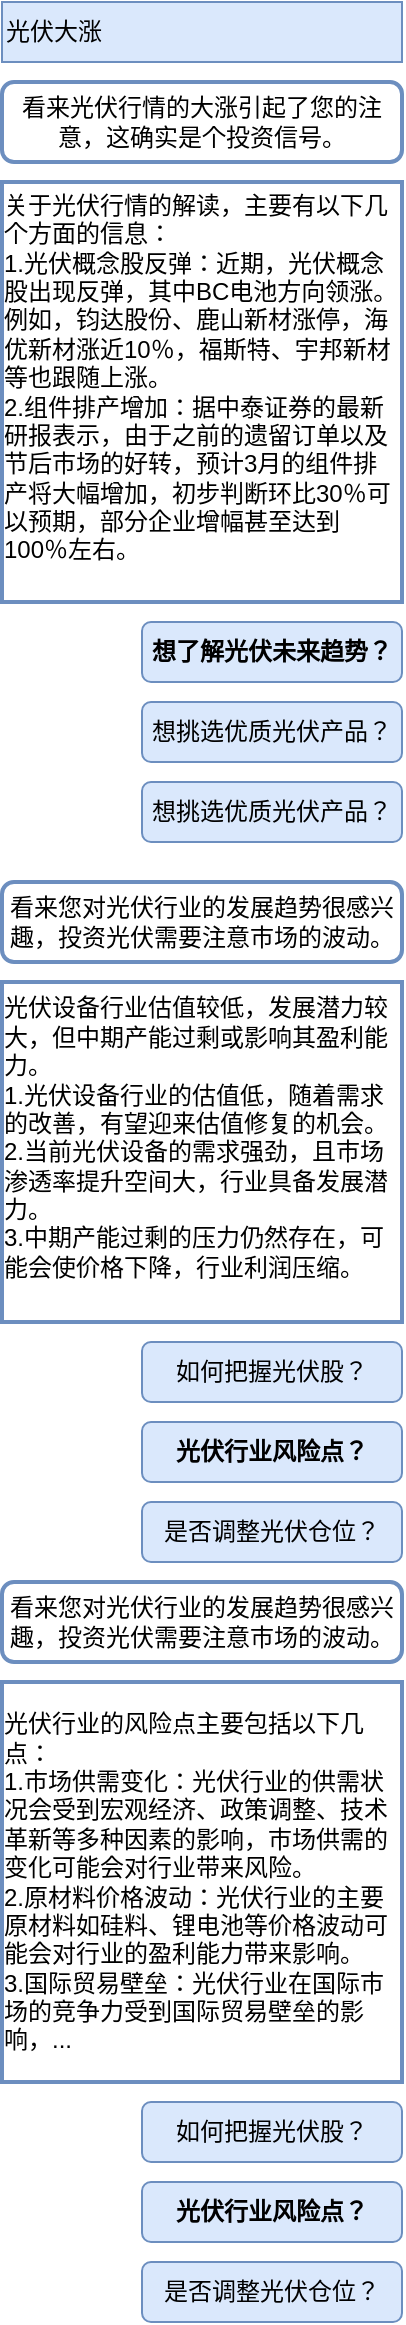 <mxfile version="23.1.5" type="github">
  <diagram name="第 1 页" id="EtUGMnVDYJDm20vKxgLq">
    <mxGraphModel dx="1434" dy="820" grid="1" gridSize="10" guides="1" tooltips="1" connect="1" arrows="1" fold="1" page="1" pageScale="1" pageWidth="1200" pageHeight="500" math="0" shadow="0">
      <root>
        <mxCell id="0" />
        <mxCell id="1" parent="0" />
        <mxCell id="tnhg12BTTxNdXiN9A4QB-3" value="光伏大涨" style="rounded=0;whiteSpace=wrap;html=1;align=left;fillColor=#dae8fc;strokeColor=#6c8ebf;" vertex="1" parent="1">
          <mxGeometry x="60" y="30" width="200" height="30" as="geometry" />
        </mxCell>
        <mxCell id="tnhg12BTTxNdXiN9A4QB-5" value="&lt;div style=&quot;text-align: left;&quot;&gt;关于光伏行情的解读，主要有以下几个方面的信息：&lt;/div&gt;&lt;div style=&quot;text-align: left;&quot;&gt;1.光伏概念股反弹：近期，光伏概念股出现反弹，其中BC电池方向领涨。例如，钧达股份、鹿山新材涨停，海优新材涨近10％，福斯特、宇邦新材等也跟随上涨。&lt;/div&gt;&lt;div style=&quot;text-align: left;&quot;&gt;2.组件排产增加：据中泰证券的最新研报表示，由于之前的遗留订单以及节后市场的好转，预计3月的组件排产将大幅增加，初步判断环比30％可以预期，部分企业增幅甚至达到100％左右。&lt;/div&gt;&lt;div&gt;&lt;br&gt;&lt;/div&gt;" style="rounded=0;whiteSpace=wrap;html=1;fillColor=none;strokeColor=#6c8ebf;strokeWidth=2;" vertex="1" parent="1">
          <mxGeometry x="60" y="120" width="200" height="210" as="geometry" />
        </mxCell>
        <mxCell id="tnhg12BTTxNdXiN9A4QB-6" value="&lt;div class=&quot;lake-content&quot;&gt;&lt;strong&gt;想了解光伏未来趋势？&lt;/strong&gt;&lt;/div&gt;" style="rounded=1;whiteSpace=wrap;html=1;fillColor=#dae8fc;strokeColor=#6c8ebf;" vertex="1" parent="1">
          <mxGeometry x="130" y="340" width="130" height="30" as="geometry" />
        </mxCell>
        <mxCell id="tnhg12BTTxNdXiN9A4QB-7" value="&lt;div class=&quot;lake-content&quot;&gt;&lt;div class=&quot;lake-content&quot;&gt;想挑选优质光伏产品？&lt;/div&gt;&lt;/div&gt;" style="rounded=1;whiteSpace=wrap;html=1;fillColor=#dae8fc;strokeColor=#6c8ebf;" vertex="1" parent="1">
          <mxGeometry x="130" y="380" width="130" height="30" as="geometry" />
        </mxCell>
        <mxCell id="tnhg12BTTxNdXiN9A4QB-8" value="&lt;div class=&quot;lake-content&quot;&gt;&lt;div class=&quot;lake-content&quot;&gt;想挑选优质光伏产品？&lt;/div&gt;&lt;/div&gt;" style="rounded=1;whiteSpace=wrap;html=1;fillColor=#dae8fc;strokeColor=#6c8ebf;" vertex="1" parent="1">
          <mxGeometry x="130" y="420" width="130" height="30" as="geometry" />
        </mxCell>
        <mxCell id="tnhg12BTTxNdXiN9A4QB-9" value="&lt;div style=&quot;text-align: left;&quot;&gt;&lt;div&gt;光伏设备行业估值较低，发展潜力较大，但中期产能过剩或影响其盈利能力。&lt;/div&gt;&lt;div&gt;1.光伏设备行业的估值低，随着需求的改善，有望迎来估值修复的机会。&lt;/div&gt;&lt;div&gt;2.当前光伏设备的需求强劲，且市场渗透率提升空间大，行业具备发展潜力。&lt;/div&gt;&lt;div&gt;3.中期产能过剩的压力仍然存在，可能会使价格下降，行业利润压缩。&lt;/div&gt;&lt;/div&gt;&lt;div&gt;&lt;br&gt;&lt;/div&gt;" style="rounded=0;whiteSpace=wrap;html=1;fillColor=none;strokeColor=#6c8ebf;strokeWidth=2;" vertex="1" parent="1">
          <mxGeometry x="60" y="520" width="200" height="170" as="geometry" />
        </mxCell>
        <mxCell id="tnhg12BTTxNdXiN9A4QB-10" value="&lt;div class=&quot;lake-content&quot;&gt;&lt;div class=&quot;lake-content&quot;&gt;如何把握光伏股？&lt;/div&gt;&lt;/div&gt;" style="rounded=1;whiteSpace=wrap;html=1;fillColor=#dae8fc;strokeColor=#6c8ebf;" vertex="1" parent="1">
          <mxGeometry x="130" y="700" width="130" height="30" as="geometry" />
        </mxCell>
        <mxCell id="tnhg12BTTxNdXiN9A4QB-11" value="&lt;div class=&quot;lake-content&quot;&gt;&lt;div class=&quot;lake-content&quot;&gt;&lt;div class=&quot;lake-content&quot;&gt;&lt;strong&gt;光伏行业风险点？&lt;/strong&gt;&lt;/div&gt;&lt;/div&gt;&lt;/div&gt;" style="rounded=1;whiteSpace=wrap;html=1;fillColor=#dae8fc;strokeColor=#6c8ebf;" vertex="1" parent="1">
          <mxGeometry x="130" y="740" width="130" height="30" as="geometry" />
        </mxCell>
        <mxCell id="tnhg12BTTxNdXiN9A4QB-12" value="&lt;div class=&quot;lake-content&quot;&gt;&lt;div class=&quot;lake-content&quot;&gt;&lt;div class=&quot;lake-content&quot;&gt;是否调整光伏仓位？&lt;/div&gt;&lt;/div&gt;&lt;/div&gt;" style="rounded=1;whiteSpace=wrap;html=1;fillColor=#dae8fc;strokeColor=#6c8ebf;" vertex="1" parent="1">
          <mxGeometry x="130" y="780" width="130" height="30" as="geometry" />
        </mxCell>
        <mxCell id="tnhg12BTTxNdXiN9A4QB-13" value="&lt;div style=&quot;text-align: left;&quot;&gt;&lt;div&gt;&lt;br&gt;&lt;/div&gt;&lt;div&gt;&lt;br&gt;&lt;/div&gt;&lt;div&gt;光伏行业的风险点主要包括以下几点：&lt;/div&gt;&lt;div&gt;1.市场供需变化：光伏行业的供需状况会受到宏观经济、政策调整、技术革新等多种因素的影响，市场供需的变化可能会对行业带来风险。&lt;/div&gt;&lt;div&gt;2.原材料价格波动：光伏行业的主要原材料如硅料、锂电池等价格波动可能会对行业的盈利能力带来影响。&lt;/div&gt;&lt;div&gt;3.国际贸易壁垒：光伏行业在国际市场的竞争力受到国际贸易壁垒的影响，...&lt;/div&gt;&lt;div&gt;&lt;br&gt;&lt;/div&gt;&lt;/div&gt;&lt;div&gt;&lt;br&gt;&lt;/div&gt;" style="rounded=0;whiteSpace=wrap;html=1;fillColor=none;strokeColor=#6c8ebf;strokeWidth=2;" vertex="1" parent="1">
          <mxGeometry x="60" y="870" width="200" height="200" as="geometry" />
        </mxCell>
        <mxCell id="tnhg12BTTxNdXiN9A4QB-14" value="&lt;div class=&quot;lake-content&quot;&gt;&lt;div class=&quot;lake-content&quot;&gt;如何把握光伏股？&lt;/div&gt;&lt;/div&gt;" style="rounded=1;whiteSpace=wrap;html=1;fillColor=#dae8fc;strokeColor=#6c8ebf;" vertex="1" parent="1">
          <mxGeometry x="130" y="1080" width="130" height="30" as="geometry" />
        </mxCell>
        <mxCell id="tnhg12BTTxNdXiN9A4QB-15" value="&lt;div class=&quot;lake-content&quot;&gt;&lt;div class=&quot;lake-content&quot;&gt;&lt;div class=&quot;lake-content&quot;&gt;&lt;strong&gt;光伏行业风险点？&lt;/strong&gt;&lt;/div&gt;&lt;/div&gt;&lt;/div&gt;" style="rounded=1;whiteSpace=wrap;html=1;fillColor=#dae8fc;strokeColor=#6c8ebf;" vertex="1" parent="1">
          <mxGeometry x="130" y="1120" width="130" height="30" as="geometry" />
        </mxCell>
        <mxCell id="tnhg12BTTxNdXiN9A4QB-16" value="&lt;div class=&quot;lake-content&quot;&gt;&lt;div class=&quot;lake-content&quot;&gt;&lt;div class=&quot;lake-content&quot;&gt;是否调整光伏仓位？&lt;/div&gt;&lt;/div&gt;&lt;/div&gt;" style="rounded=1;whiteSpace=wrap;html=1;fillColor=#dae8fc;strokeColor=#6c8ebf;" vertex="1" parent="1">
          <mxGeometry x="130" y="1160" width="130" height="30" as="geometry" />
        </mxCell>
        <mxCell id="tnhg12BTTxNdXiN9A4QB-17" value="&lt;div class=&quot;lake-content&quot;&gt;看来光伏行情的大涨引起了您的注意，这确实是个投资信号。&lt;/div&gt;" style="rounded=1;whiteSpace=wrap;html=1;fillColor=none;strokeColor=#6c8ebf;strokeWidth=2;" vertex="1" parent="1">
          <mxGeometry x="60" y="70" width="200" height="40" as="geometry" />
        </mxCell>
        <mxCell id="tnhg12BTTxNdXiN9A4QB-18" value="&lt;div class=&quot;lake-content&quot;&gt;&lt;div class=&quot;lake-content&quot;&gt;看来您对光伏行业的发展趋势很感兴趣，投资光伏需要注意市场的波动。&lt;/div&gt;&lt;/div&gt;" style="rounded=1;whiteSpace=wrap;html=1;fillColor=none;strokeColor=#6c8ebf;strokeWidth=2;" vertex="1" parent="1">
          <mxGeometry x="60" y="470" width="200" height="40" as="geometry" />
        </mxCell>
        <mxCell id="tnhg12BTTxNdXiN9A4QB-19" value="&lt;div class=&quot;lake-content&quot;&gt;&lt;div class=&quot;lake-content&quot;&gt;看来您对光伏行业的发展趋势很感兴趣，投资光伏需要注意市场的波动。&lt;/div&gt;&lt;/div&gt;" style="rounded=1;whiteSpace=wrap;html=1;fillColor=none;strokeColor=#6c8ebf;strokeWidth=2;" vertex="1" parent="1">
          <mxGeometry x="60" y="820" width="200" height="40" as="geometry" />
        </mxCell>
      </root>
    </mxGraphModel>
  </diagram>
</mxfile>
